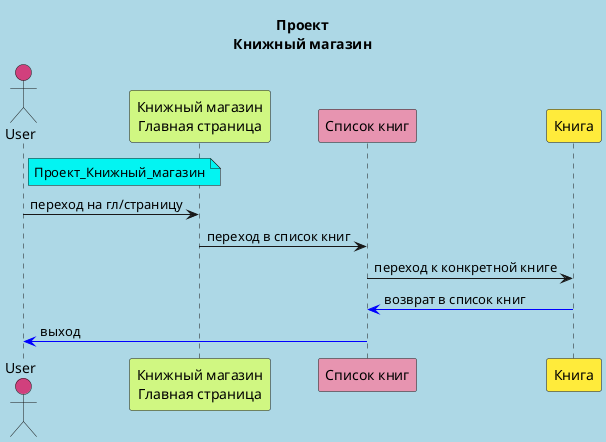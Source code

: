'Диаграмма последовательности
@startuml
title Проект\nКнижный магазин
skinparam backgroundColor lightblue
actor User #d1407d
note right of User #03f4f2
Проект_Книжный_магазин
end note
participant "Книжный магазин\nГлавная страница" as A #d0f782
participant "Список книг"  as B #e794b0
participant "Книга" as C #ffeb3b

User -> A : переход на гл/страницу
A -> B : переход в список книг
B -> C : переход к конкретной книге
C -[#0000FF]> B : возврат в список книг
B -[#0000FF]> User :  выход
@enduml




'Диаграмма классов
@startuml
title Проект\nКнижный магазин 
skinparam backgroundColor lightblue
class User #36c8e7
package Главная <<Rectangle>> #ee77f7 {
     }
package booksArray <<Database>> #30dd3c {
class Список_книг #f9f12e { 
HTML_and_CSS 
HTML5
HeadFirs_HTML5_Programming
HeadFirs_JavaScript_Programming
JQueryInAction
Pro_HTML5_with_Visual_Studio
HTML5_for_Web_Designers

}
class HTML_and_CSS  #b57af7 {
}
class HTML5  #b57af7 {
}
class JQueryInAction  #b57af7 {
}
User -> Главная : на главную страницу
Главная -> Список_книг : в список книг
Список_книг -> HTML_and_CSS : на конкретную книгу
HTML_and_CSS -[#0000FF]> Список_книг : назад в список
Список_книг -[#0000FF]> User : выход
@enduml

@startuml
class Список_книг {
     HTML and CSS
     HTML5
     HeadFirs HTML5 Programming
     HeadFirs JavaScript Programming
     JQueryInAction
     Pro HTML5 with Visual Studio
     HTML5 for Web Designers
}
@enduml

@startuml
skinparam sequenceArrowThickness 2
skinparam roundcorner 20
skinparam maxmessagesize 60
skinparam sequenceParticipant underline
participant "Книжный магазин" as K
participant "HTML5" as A
participant "HTMLandCSS" as B
participant "JavaScript" as C
participant "HTMLforWeb" as D
participant "VisualStudio" as E
K -> A
note left
попадаем на страницу книги
end note
activate A
K -> B
note left
попадаем на страницу книги
end note
activate B
K -> C
note left
попадаем на страницу книги
end note
activate C
K -> D
note left
попадаем на страницу книги
end note
activate D
K -> E
note left
попадаем на страницу книги
end note
activate E
E --> K
note right
возвращаемся на глав/страницу
end note
deactivate E
D --> K
note right
возвращаемся на глав/страницу
end note
deactivate D
C --> K
note right
возвращаемся на глав/страницу
end note
deactivate C
B --> K
note right
возвращаемся на глав/страницу
end note
deactivate B
A --> K
note right
возвращаемся на глав/страницу
end note
deactivate A
@enduml





